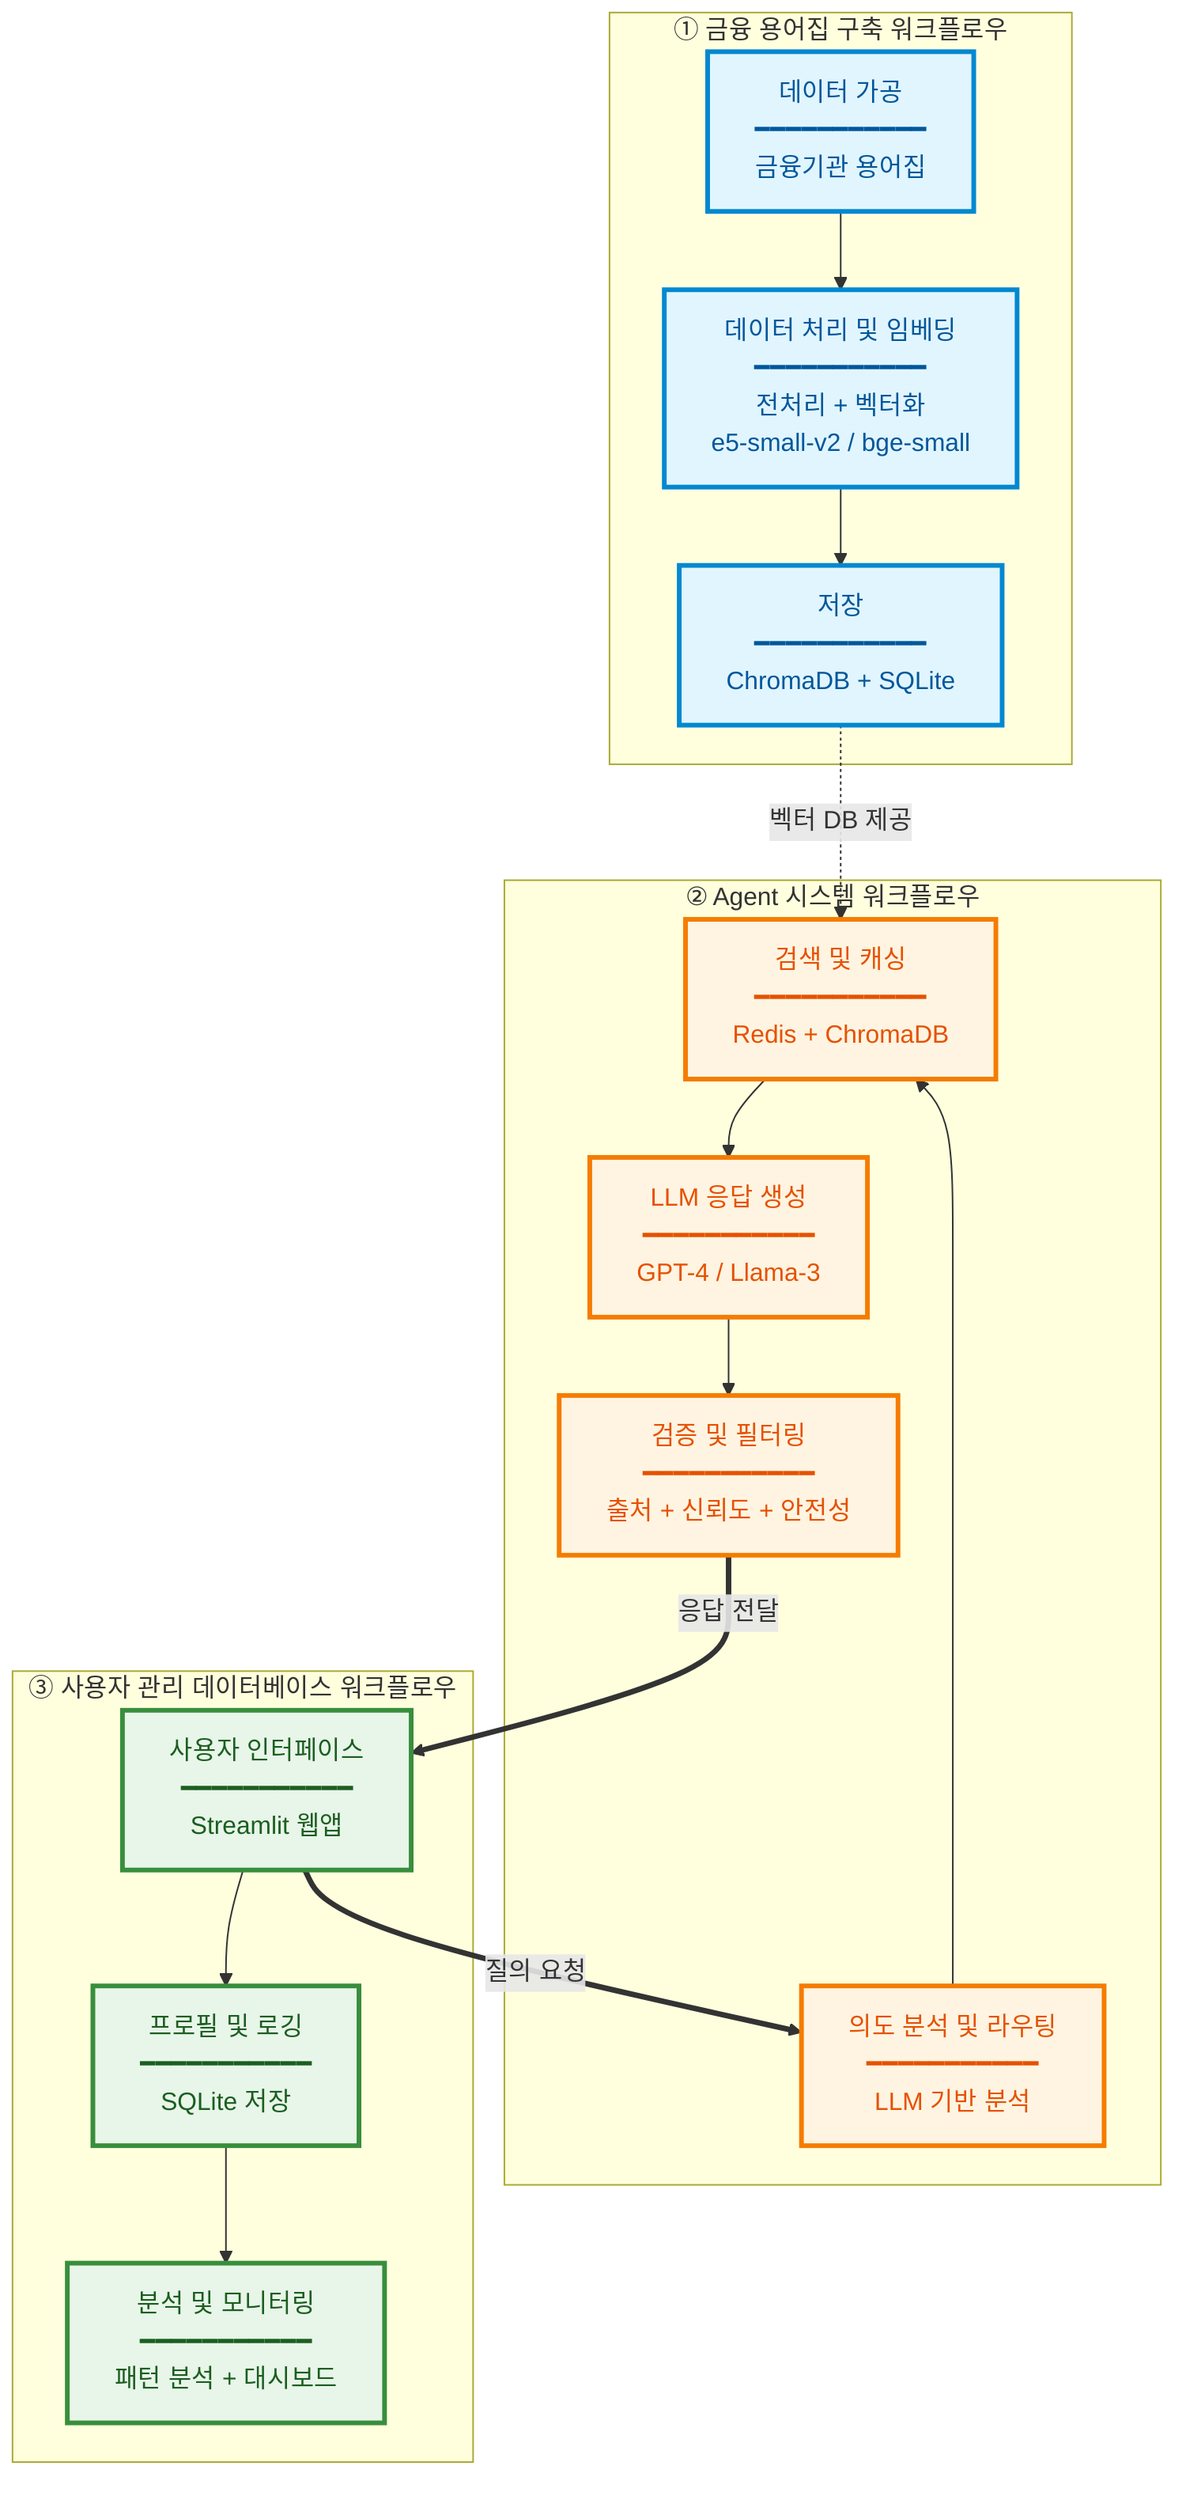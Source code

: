 graph TB
    subgraph WF1["① 금융 용어집 구축 워크플로우"]
        A1["데이터 가공<br/>━━━━━━━━━━━<br/>금융기관 용어집"]
        A2["데이터 처리 및 임베딩<br/>━━━━━━━━━━━<br/>전처리 + 벡터화<br/>e5-small-v2 / bge-small"]
        A3["저장<br/>━━━━━━━━━━━<br/>ChromaDB + SQLite"]
        
        A1 --> A2
        A2 --> A3
    end
    
    subgraph WF2["② Agent 시스템 워크플로우"]
        B1["의도 분석 및 라우팅<br/>━━━━━━━━━━━<br/>LLM 기반 분석"]
        B2["검색 및 캐싱<br/>━━━━━━━━━━━<br/>Redis + ChromaDB"]
        B3["LLM 응답 생성<br/>━━━━━━━━━━━<br/>GPT-4 / Llama-3"]
        B4["검증 및 필터링<br/>━━━━━━━━━━━<br/>출처 + 신뢰도 + 안전성"]
        
        B1 --> B2
        B2 --> B3
        B3 --> B4
    end
    
    subgraph WF3["③ 사용자 관리 데이터베이스 워크플로우"]
        C1["사용자 인터페이스<br/>━━━━━━━━━━━<br/>Streamlit 웹앱"]
        C2["프로필 및 로깅<br/>━━━━━━━━━━━<br/>SQLite 저장"]
        C3["분석 및 모니터링<br/>━━━━━━━━━━━<br/>패턴 분석 + 대시보드"]
        
        C1 --> C2
        C2 --> C3
    end
    
    %% 워크플로우 간 상호작용
    A3 -.벡터 DB 제공.-> B2
    C1 ==질의 요청==> B1
    B4 ==응답 전달==> C1
    
    
    %% 스타일링
    classDef workflow1 fill:#e1f5ff,stroke:#0288d1,stroke-width:3px,color:#01579b
    classDef workflow2 fill:#fff4e1,stroke:#f57c00,stroke-width:3px,color:#e65100
    classDef workflow3 fill:#e8f5e9,stroke:#388e3c,stroke-width:3px,color:#1b5e20
    
    class A1,A2,A3 workflow1
    class B1,B2,B3,B4 workflow2
    class C1,C2,C3 workflow3